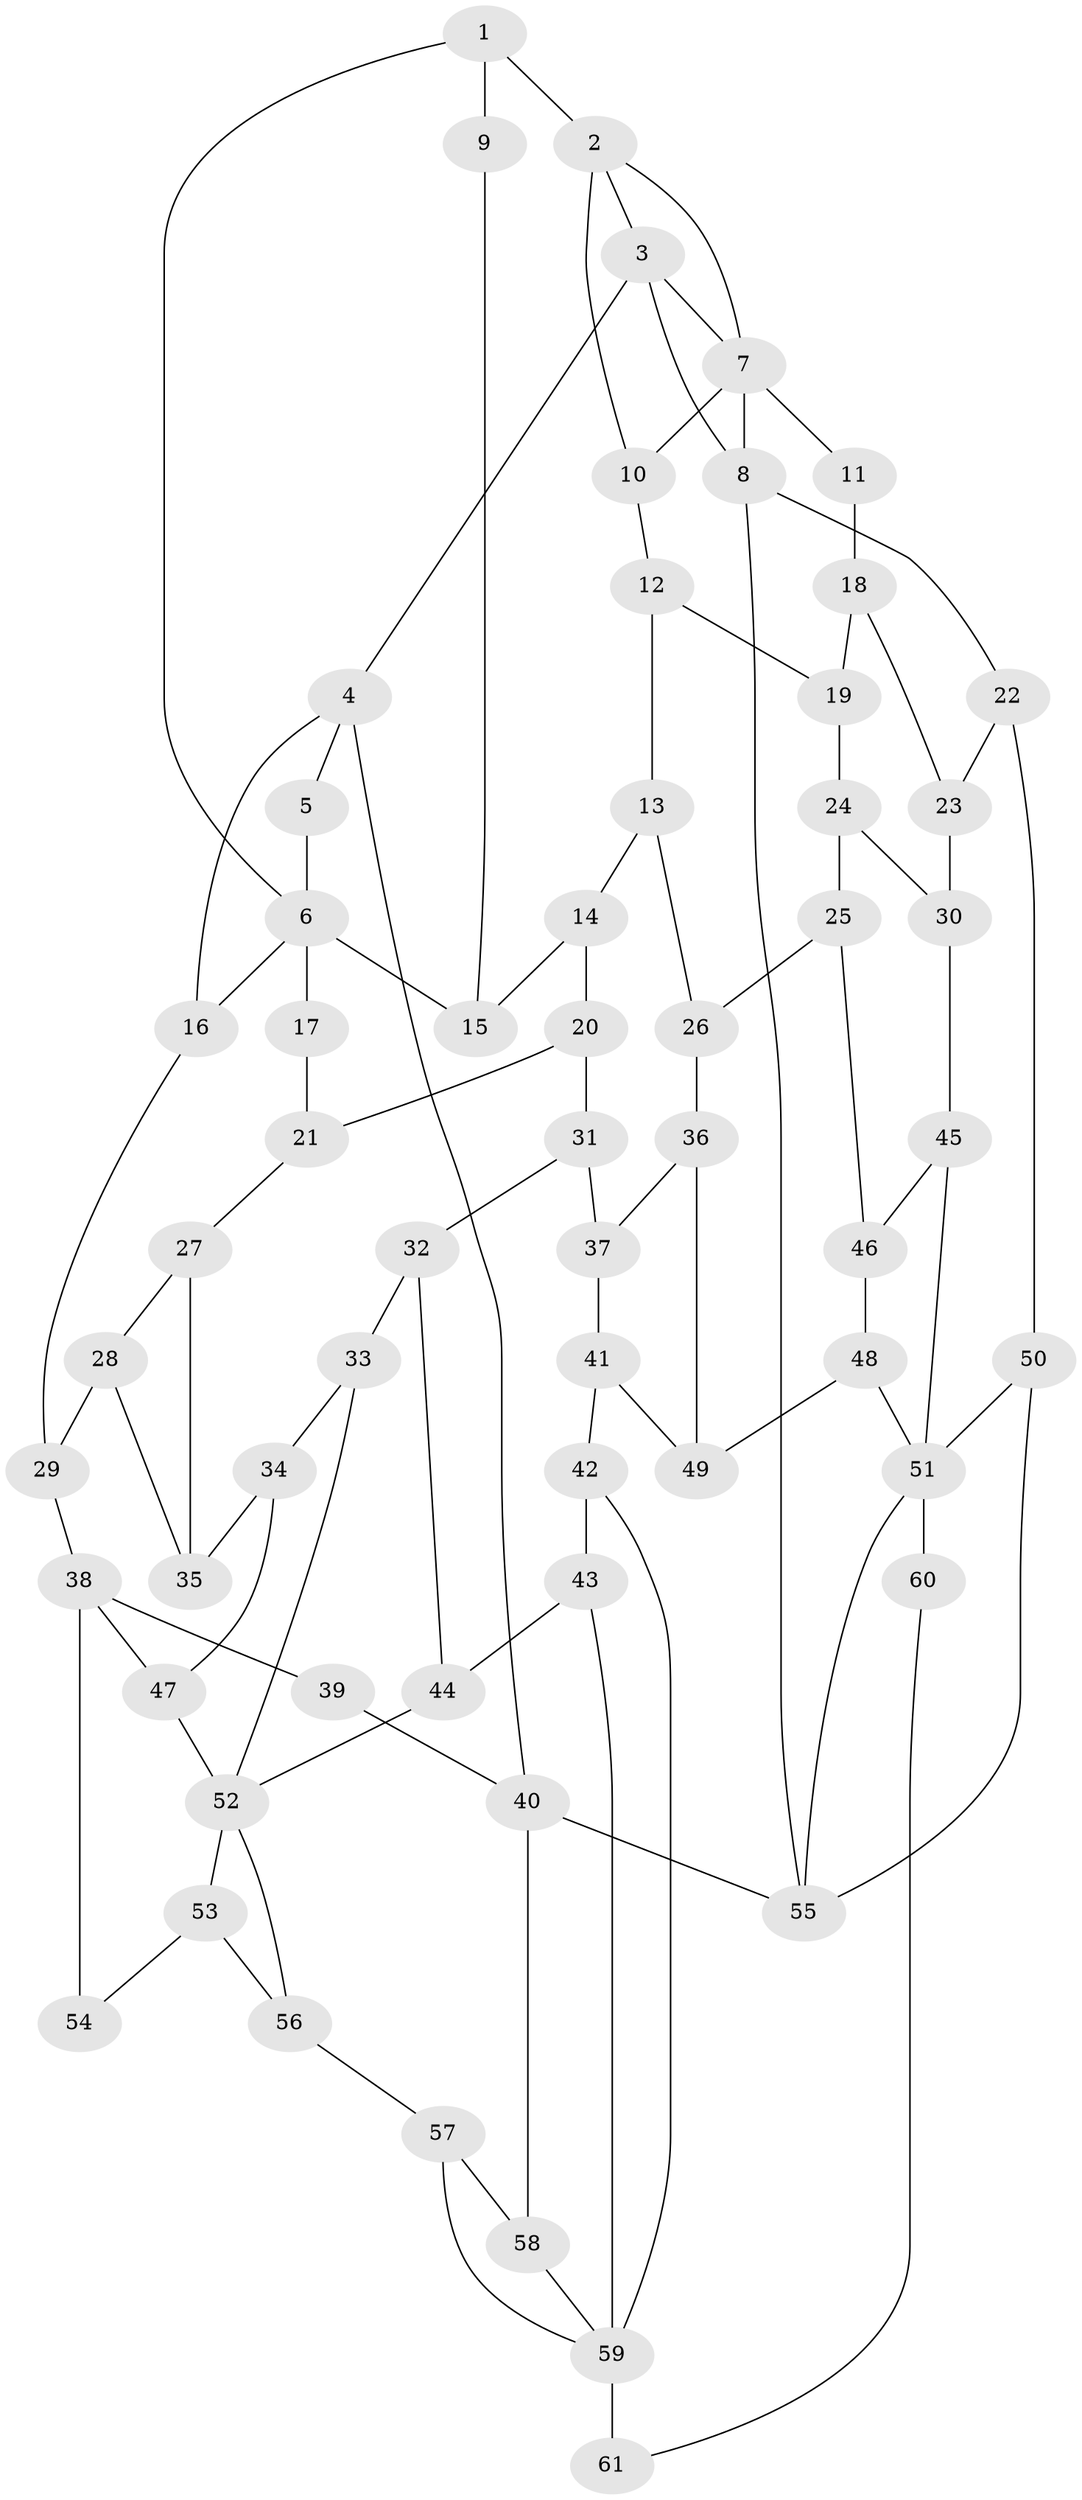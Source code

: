 // original degree distribution, {3: 0.023529411764705882, 4: 0.23529411764705882, 5: 0.5411764705882353, 6: 0.2}
// Generated by graph-tools (version 1.1) at 2025/54/03/04/25 22:54:32]
// undirected, 61 vertices, 96 edges
graph export_dot {
  node [color=gray90,style=filled];
  1;
  2;
  3;
  4;
  5;
  6;
  7;
  8;
  9;
  10;
  11;
  12;
  13;
  14;
  15;
  16;
  17;
  18;
  19;
  20;
  21;
  22;
  23;
  24;
  25;
  26;
  27;
  28;
  29;
  30;
  31;
  32;
  33;
  34;
  35;
  36;
  37;
  38;
  39;
  40;
  41;
  42;
  43;
  44;
  45;
  46;
  47;
  48;
  49;
  50;
  51;
  52;
  53;
  54;
  55;
  56;
  57;
  58;
  59;
  60;
  61;
  1 -- 2 [weight=2.0];
  1 -- 6 [weight=1.0];
  1 -- 9 [weight=2.0];
  2 -- 3 [weight=1.0];
  2 -- 7 [weight=1.0];
  2 -- 10 [weight=1.0];
  3 -- 4 [weight=1.0];
  3 -- 7 [weight=1.0];
  3 -- 8 [weight=1.0];
  4 -- 5 [weight=1.0];
  4 -- 16 [weight=1.0];
  4 -- 40 [weight=1.0];
  5 -- 6 [weight=1.0];
  6 -- 15 [weight=1.0];
  6 -- 16 [weight=1.0];
  6 -- 17 [weight=2.0];
  7 -- 8 [weight=1.0];
  7 -- 10 [weight=1.0];
  7 -- 11 [weight=2.0];
  8 -- 22 [weight=1.0];
  8 -- 55 [weight=1.0];
  9 -- 15 [weight=1.0];
  10 -- 12 [weight=1.0];
  11 -- 18 [weight=1.0];
  12 -- 13 [weight=1.0];
  12 -- 19 [weight=1.0];
  13 -- 14 [weight=1.0];
  13 -- 26 [weight=1.0];
  14 -- 15 [weight=1.0];
  14 -- 20 [weight=1.0];
  16 -- 29 [weight=1.0];
  17 -- 21 [weight=1.0];
  18 -- 19 [weight=1.0];
  18 -- 23 [weight=1.0];
  19 -- 24 [weight=1.0];
  20 -- 21 [weight=1.0];
  20 -- 31 [weight=1.0];
  21 -- 27 [weight=1.0];
  22 -- 23 [weight=1.0];
  22 -- 50 [weight=1.0];
  23 -- 30 [weight=1.0];
  24 -- 25 [weight=1.0];
  24 -- 30 [weight=1.0];
  25 -- 26 [weight=1.0];
  25 -- 46 [weight=1.0];
  26 -- 36 [weight=1.0];
  27 -- 28 [weight=1.0];
  27 -- 35 [weight=1.0];
  28 -- 29 [weight=1.0];
  28 -- 35 [weight=1.0];
  29 -- 38 [weight=1.0];
  30 -- 45 [weight=1.0];
  31 -- 32 [weight=1.0];
  31 -- 37 [weight=1.0];
  32 -- 33 [weight=1.0];
  32 -- 44 [weight=1.0];
  33 -- 34 [weight=1.0];
  33 -- 52 [weight=1.0];
  34 -- 35 [weight=1.0];
  34 -- 47 [weight=1.0];
  36 -- 37 [weight=1.0];
  36 -- 49 [weight=1.0];
  37 -- 41 [weight=1.0];
  38 -- 39 [weight=2.0];
  38 -- 47 [weight=1.0];
  38 -- 54 [weight=2.0];
  39 -- 40 [weight=1.0];
  40 -- 55 [weight=1.0];
  40 -- 58 [weight=1.0];
  41 -- 42 [weight=1.0];
  41 -- 49 [weight=1.0];
  42 -- 43 [weight=1.0];
  42 -- 59 [weight=1.0];
  43 -- 44 [weight=1.0];
  43 -- 59 [weight=1.0];
  44 -- 52 [weight=1.0];
  45 -- 46 [weight=1.0];
  45 -- 51 [weight=1.0];
  46 -- 48 [weight=1.0];
  47 -- 52 [weight=2.0];
  48 -- 49 [weight=1.0];
  48 -- 51 [weight=1.0];
  50 -- 51 [weight=1.0];
  50 -- 55 [weight=1.0];
  51 -- 55 [weight=1.0];
  51 -- 60 [weight=2.0];
  52 -- 53 [weight=1.0];
  52 -- 56 [weight=1.0];
  53 -- 54 [weight=1.0];
  53 -- 56 [weight=1.0];
  56 -- 57 [weight=1.0];
  57 -- 58 [weight=1.0];
  57 -- 59 [weight=1.0];
  58 -- 59 [weight=1.0];
  59 -- 61 [weight=2.0];
  60 -- 61 [weight=1.0];
}
